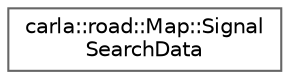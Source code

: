 digraph "类继承关系图"
{
 // INTERACTIVE_SVG=YES
 // LATEX_PDF_SIZE
  bgcolor="transparent";
  edge [fontname=Helvetica,fontsize=10,labelfontname=Helvetica,labelfontsize=10];
  node [fontname=Helvetica,fontsize=10,shape=box,height=0.2,width=0.4];
  rankdir="LR";
  Node0 [id="Node000000",label="carla::road::Map::Signal\lSearchData",height=0.2,width=0.4,color="grey40", fillcolor="white", style="filled",URL="$d2/d96/structcarla_1_1road_1_1Map_1_1SignalSearchData.html",tooltip="Data structure for the signal search"];
}
